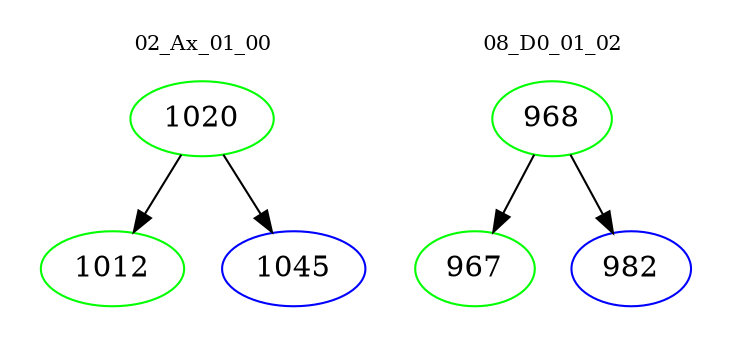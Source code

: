 digraph{
subgraph cluster_0 {
color = white
label = "02_Ax_01_00";
fontsize=10;
T0_1020 [label="1020", color="green"]
T0_1020 -> T0_1012 [color="black"]
T0_1012 [label="1012", color="green"]
T0_1020 -> T0_1045 [color="black"]
T0_1045 [label="1045", color="blue"]
}
subgraph cluster_1 {
color = white
label = "08_D0_01_02";
fontsize=10;
T1_968 [label="968", color="green"]
T1_968 -> T1_967 [color="black"]
T1_967 [label="967", color="green"]
T1_968 -> T1_982 [color="black"]
T1_982 [label="982", color="blue"]
}
}
